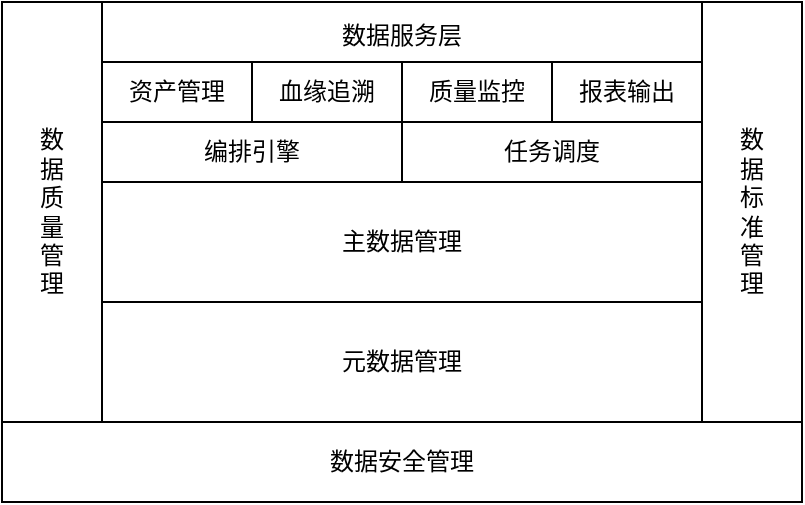<mxfile version="12.4.3" type="github" pages="1"><diagram id="OQejn_Y14eyWkAoDzk5G" name="第 1 页"><mxGraphModel dx="809" dy="448" grid="1" gridSize="10" guides="1" tooltips="1" connect="1" arrows="1" fold="1" page="1" pageScale="1" pageWidth="1600" pageHeight="900" math="0" shadow="0"><root><mxCell id="0"/><mxCell id="1" parent="0"/><mxCell id="5sG0NAVAFXr0Sf_U8vXh-1" value="元数据管理" style="rounded=0;whiteSpace=wrap;html=1;" vertex="1" parent="1"><mxGeometry x="190" y="220" width="300" height="60" as="geometry"/></mxCell><mxCell id="5sG0NAVAFXr0Sf_U8vXh-2" value="数&lt;br&gt;据&lt;br&gt;质&lt;br&gt;量&lt;br&gt;管&lt;br&gt;理" style="rounded=0;whiteSpace=wrap;html=1;" vertex="1" parent="1"><mxGeometry x="140" y="70" width="50" height="210" as="geometry"/></mxCell><mxCell id="5sG0NAVAFXr0Sf_U8vXh-3" value="数&lt;br&gt;据&lt;br&gt;标&lt;br&gt;准&lt;br&gt;管&lt;br&gt;理" style="rounded=0;whiteSpace=wrap;html=1;" vertex="1" parent="1"><mxGeometry x="490" y="70" width="50" height="210" as="geometry"/></mxCell><mxCell id="5sG0NAVAFXr0Sf_U8vXh-4" value="数据安全管理" style="rounded=0;whiteSpace=wrap;html=1;" vertex="1" parent="1"><mxGeometry x="140" y="280" width="400" height="40" as="geometry"/></mxCell><mxCell id="5sG0NAVAFXr0Sf_U8vXh-5" value="主数据管理" style="rounded=0;whiteSpace=wrap;html=1;" vertex="1" parent="1"><mxGeometry x="190" y="160" width="300" height="60" as="geometry"/></mxCell><mxCell id="5sG0NAVAFXr0Sf_U8vXh-6" value="数据服务层&lt;br&gt;&lt;br&gt;&lt;br&gt;&lt;br&gt;&lt;br&gt;" style="rounded=0;whiteSpace=wrap;html=1;align=center;" vertex="1" parent="1"><mxGeometry x="190" y="70" width="300" height="90" as="geometry"/></mxCell><mxCell id="5sG0NAVAFXr0Sf_U8vXh-9" value="资产管理" style="rounded=0;whiteSpace=wrap;html=1;" vertex="1" parent="1"><mxGeometry x="190" y="100" width="75" height="30" as="geometry"/></mxCell><mxCell id="5sG0NAVAFXr0Sf_U8vXh-10" value="血缘追溯" style="rounded=0;whiteSpace=wrap;html=1;" vertex="1" parent="1"><mxGeometry x="265" y="100" width="75" height="30" as="geometry"/></mxCell><mxCell id="5sG0NAVAFXr0Sf_U8vXh-11" value="质量监控" style="rounded=0;whiteSpace=wrap;html=1;" vertex="1" parent="1"><mxGeometry x="340" y="100" width="75" height="30" as="geometry"/></mxCell><mxCell id="5sG0NAVAFXr0Sf_U8vXh-12" value="编排引擎" style="rounded=0;whiteSpace=wrap;html=1;" vertex="1" parent="1"><mxGeometry x="190" y="130" width="150" height="30" as="geometry"/></mxCell><mxCell id="5sG0NAVAFXr0Sf_U8vXh-13" value="任务调度" style="rounded=0;whiteSpace=wrap;html=1;" vertex="1" parent="1"><mxGeometry x="340" y="130" width="150" height="30" as="geometry"/></mxCell><mxCell id="5sG0NAVAFXr0Sf_U8vXh-14" value="报表输出" style="rounded=0;whiteSpace=wrap;html=1;" vertex="1" parent="1"><mxGeometry x="415" y="100" width="75" height="30" as="geometry"/></mxCell></root></mxGraphModel></diagram></mxfile>